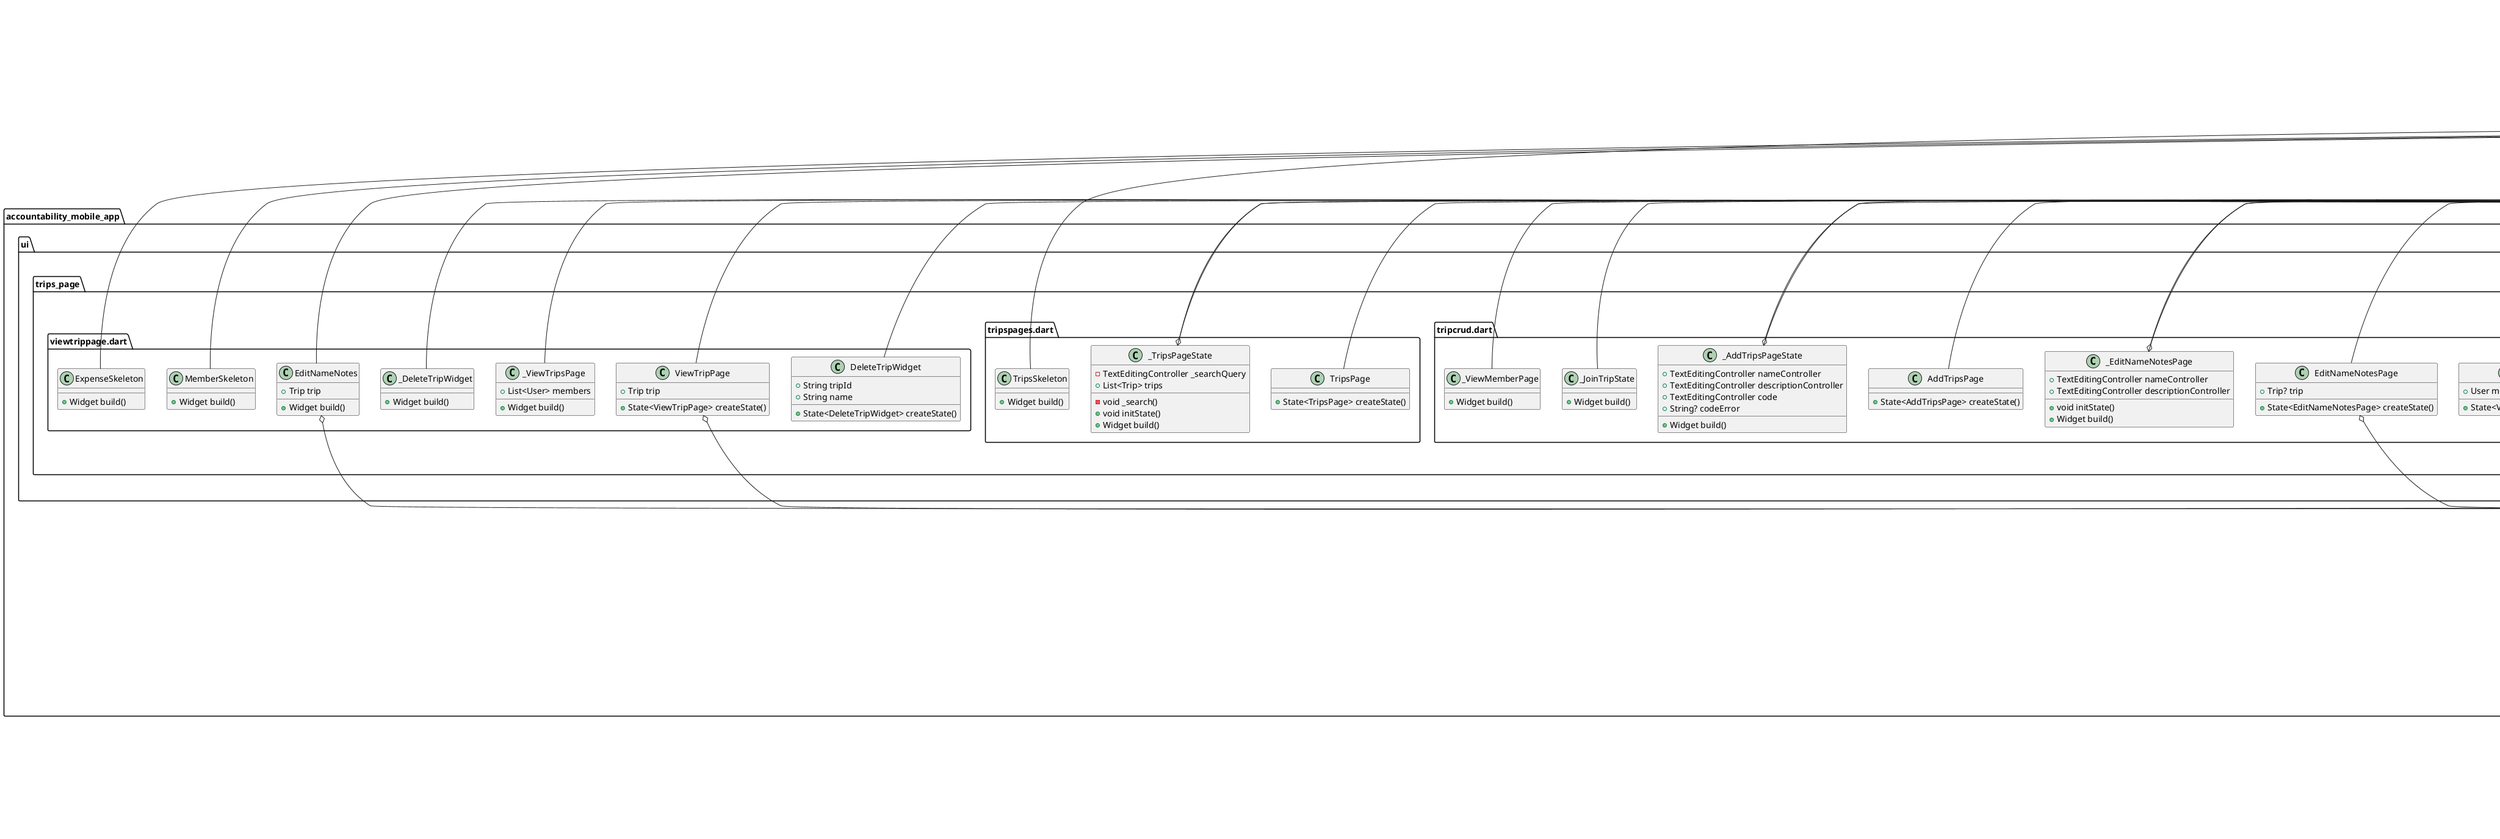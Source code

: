 @startuml
set namespaceSeparator ::

class "accountability_mobile_app::globals.dart::Globals" {
  {static} +FlutterSecureStorage storage
  {static} -User? _user
  {static} +User? user
}

"accountability_mobile_app::globals.dart::Globals" o-- "flutter_secure_storage::flutter_secure_storage.dart::FlutterSecureStorage"
"accountability_mobile_app::globals.dart::Globals" o-- "accountability_mobile_app::models::User.dart::User"

class "accountability_mobile_app::main.dart::ConsistentApp" {
  {static} -String _title
  {static} +ColorScheme colorScheme
  +Widget build()
}

"accountability_mobile_app::main.dart::ConsistentApp" o-- "flutter::src::material::color_scheme.dart::ColorScheme"
"flutter::src::widgets::framework.dart::StatelessWidget" <|-- "accountability_mobile_app::main.dart::ConsistentApp"

class "accountability_mobile_app::models::Expense.dart::Expense" {
  +String id
  +String name
  +String description
  +String? tripId
  +double? cost
  +List<String> memberIds
  +Map<String, dynamic> toJson()
}

class "accountability_mobile_app::models::Trip.dart::Trip" {
  +String id
  +String name
  +String description
  +List<String> memberIds
  +String leaderId
  +String inviteCode
  +Map<String, dynamic> toJson()
}

class "accountability_mobile_app::models::User.dart::User" {
  +String? userId
  +String name
  +String email
  +String? bio
  +bool? isLeader
  +Map<String, dynamic> toJson()
}

class "accountability_mobile_app::models::UserManager.dart::UserManager" {
  {static} -FlutterSecureStorage _storage
  {static} +dynamic saveJwt()
  {static} +dynamic getJwt()
  {static} +dynamic deleteJwt()
}

"accountability_mobile_app::models::UserManager.dart::UserManager" o-- "flutter_secure_storage::flutter_secure_storage.dart::FlutterSecureStorage"

class "accountability_mobile_app::ui::home_page::homepage.dart::HomePage" {
  +State<HomePage> createState()
}

"flutter::src::widgets::framework.dart::StatefulWidget" <|-- "accountability_mobile_app::ui::home_page::homepage.dart::HomePage"

class "accountability_mobile_app::ui::home_page::homepage.dart::_HomePage" {
  +int selectedIndex
  -List<Widget> _tabs
  +Widget build()
}

"flutter::src::widgets::framework.dart::State" <|-- "accountability_mobile_app::ui::home_page::homepage.dart::_HomePage"

class "accountability_mobile_app::ui::landing_page::forgot_password.dart::ForgotPasswordDialog" {
  +State<ForgotPasswordDialog> createState()
}

"flutter::src::widgets::framework.dart::StatefulWidget" <|-- "accountability_mobile_app::ui::landing_page::forgot_password.dart::ForgotPasswordDialog"

class "accountability_mobile_app::ui::landing_page::forgot_password.dart::_ForgotPasswordDialogState" {
  +TextEditingController recoveryEmail
  +String? recoveryEmailError
  +void initState()
  +void dispose()
  +Widget build()
}

"accountability_mobile_app::ui::landing_page::forgot_password.dart::_ForgotPasswordDialogState" o-- "flutter::src::widgets::editable_text.dart::TextEditingController"
"flutter::src::widgets::framework.dart::State" <|-- "accountability_mobile_app::ui::landing_page::forgot_password.dart::_ForgotPasswordDialogState"

class "accountability_mobile_app::ui::landing_page::login.dart::LoginPage" {
  +State<LoginPage> createState()
}

"flutter::src::widgets::framework.dart::StatefulWidget" <|-- "accountability_mobile_app::ui::landing_page::login.dart::LoginPage"

class "accountability_mobile_app::ui::landing_page::login.dart::_LoginPage" {
  +TextEditingController email
  +TextEditingController password
  +String? emailError
  +String? passwordError
  +void initState()
  +void dispose()
  +Widget build()
}

"accountability_mobile_app::ui::landing_page::login.dart::_LoginPage" o-- "flutter::src::widgets::editable_text.dart::TextEditingController"
"flutter::src::widgets::framework.dart::State" <|-- "accountability_mobile_app::ui::landing_page::login.dart::_LoginPage"

class "accountability_mobile_app::ui::landing_page::login.dart::LoginCredentials" {
  +TextEditingController email
  +TextEditingController password
  +String? emailError
  +String? passwordError
  +Widget build()
}

"accountability_mobile_app::ui::landing_page::login.dart::LoginCredentials" o-- "flutter::src::widgets::editable_text.dart::TextEditingController"
"flutter::src::widgets::framework.dart::StatelessWidget" <|-- "accountability_mobile_app::ui::landing_page::login.dart::LoginCredentials"

class "accountability_mobile_app::ui::landing_page::register.dart::RegisterPage" {
  +State<RegisterPage> createState()
}

"flutter::src::widgets::framework.dart::StatefulWidget" <|-- "accountability_mobile_app::ui::landing_page::register.dart::RegisterPage"

class "accountability_mobile_app::ui::landing_page::register.dart::_RegisterPage" {
  +TextEditingController name
  +TextEditingController email
  +TextEditingController password
  +String? passwordError
  +String? emailError
  +String? nameError
  -OverlayEntry? _overlayEntry
  +void initState()
  +void dispose()
  +Widget build()
}

"accountability_mobile_app::ui::landing_page::register.dart::_RegisterPage" o-- "flutter::src::widgets::editable_text.dart::TextEditingController"
"accountability_mobile_app::ui::landing_page::register.dart::_RegisterPage" o-- "flutter::src::widgets::overlay.dart::OverlayEntry"
"flutter::src::widgets::framework.dart::State" <|-- "accountability_mobile_app::ui::landing_page::register.dart::_RegisterPage"

class "accountability_mobile_app::ui::landing_page::register.dart::RegisterCredentials" {
  +TextEditingController name
  +TextEditingController email
  +TextEditingController password
  +String? emailError
  +String? nameError
  +String? passwordError
  +Widget build()
}

"accountability_mobile_app::ui::landing_page::register.dart::RegisterCredentials" o-- "flutter::src::widgets::editable_text.dart::TextEditingController"
"flutter::src::widgets::framework.dart::StatelessWidget" <|-- "accountability_mobile_app::ui::landing_page::register.dart::RegisterCredentials"

class "accountability_mobile_app::ui::trips_page::expensecrud.dart::ViewExpensePage" {
  +Expense expense
  +List<User> allMembers
  +State<ViewExpensePage> createState()
}

"accountability_mobile_app::ui::trips_page::expensecrud.dart::ViewExpensePage" o-- "accountability_mobile_app::models::Expense.dart::Expense"
"flutter::src::widgets::framework.dart::StatefulWidget" <|-- "accountability_mobile_app::ui::trips_page::expensecrud.dart::ViewExpensePage"

class "accountability_mobile_app::ui::trips_page::expensecrud.dart::_ViewExpensePage" {
  +List<User>? expenseMembers
  +String payerName
  +void initState()
  +Widget build()
}

"flutter::src::widgets::framework.dart::State" <|-- "accountability_mobile_app::ui::trips_page::expensecrud.dart::_ViewExpensePage"

class "accountability_mobile_app::ui::trips_page::expensecrud.dart::EditExpenseNameNotesPage" {
  +Expense? expense
  +State<EditExpenseNameNotesPage> createState()
}

"accountability_mobile_app::ui::trips_page::expensecrud.dart::EditExpenseNameNotesPage" o-- "accountability_mobile_app::models::Expense.dart::Expense"
"flutter::src::widgets::framework.dart::StatefulWidget" <|-- "accountability_mobile_app::ui::trips_page::expensecrud.dart::EditExpenseNameNotesPage"

class "accountability_mobile_app::ui::trips_page::expensecrud.dart::_EditExpenseNameNotesPage" {
  +TextEditingController nameController
  +TextEditingController descriptionController
  +void initState()
  +Widget build()
}

"accountability_mobile_app::ui::trips_page::expensecrud.dart::_EditExpenseNameNotesPage" o-- "flutter::src::widgets::editable_text.dart::TextEditingController"
"flutter::src::widgets::framework.dart::State" <|-- "accountability_mobile_app::ui::trips_page::expensecrud.dart::_EditExpenseNameNotesPage"

class "accountability_mobile_app::ui::trips_page::expensecrud.dart::EditExpenseCost" {
  +Expense? expense
  +State<EditExpenseCost> createState()
}

"accountability_mobile_app::ui::trips_page::expensecrud.dart::EditExpenseCost" o-- "accountability_mobile_app::models::Expense.dart::Expense"
"flutter::src::widgets::framework.dart::StatefulWidget" <|-- "accountability_mobile_app::ui::trips_page::expensecrud.dart::EditExpenseCost"

class "accountability_mobile_app::ui::trips_page::expensecrud.dart::_EditExpenseCost" {
  +TextEditingController costController
  +String? costError
  +void initState()
  +Widget build()
}

"accountability_mobile_app::ui::trips_page::expensecrud.dart::_EditExpenseCost" o-- "flutter::src::widgets::editable_text.dart::TextEditingController"
"flutter::src::widgets::framework.dart::State" <|-- "accountability_mobile_app::ui::trips_page::expensecrud.dart::_EditExpenseCost"

class "accountability_mobile_app::ui::trips_page::expensecrud.dart::AddExpensePage" {
  +String tripId
  +List<User> members
  +State<AddExpensePage> createState()
}

"flutter::src::widgets::framework.dart::StatefulWidget" <|-- "accountability_mobile_app::ui::trips_page::expensecrud.dart::AddExpensePage"

class "accountability_mobile_app::ui::trips_page::expensecrud.dart::_AddExpensePageState" {
  +TextEditingController nameController
  +String? nameError
  +TextEditingController descriptionController
  +TextEditingController costController
  +String? costError
  +List<bool> isChecked
  +void initState()
  +Widget build()
}

"accountability_mobile_app::ui::trips_page::expensecrud.dart::_AddExpensePageState" o-- "flutter::src::widgets::editable_text.dart::TextEditingController"
"flutter::src::widgets::framework.dart::State" <|-- "accountability_mobile_app::ui::trips_page::expensecrud.dart::_AddExpensePageState"

class "accountability_mobile_app::ui::trips_page::expensecrud.dart::DeleteExpenseWidget" {
  +String expenseId
  +String name
  +State<DeleteExpenseWidget> createState()
}

"flutter::src::widgets::framework.dart::StatefulWidget" <|-- "accountability_mobile_app::ui::trips_page::expensecrud.dart::DeleteExpenseWidget"

class "accountability_mobile_app::ui::trips_page::expensecrud.dart::_DeleteExpenseWidget" {
  +Widget build()
}

"flutter::src::widgets::framework.dart::State" <|-- "accountability_mobile_app::ui::trips_page::expensecrud.dart::_DeleteExpenseWidget"

class "accountability_mobile_app::ui::trips_page::profilepage.dart::ProfilePage" {
  +Widget build()
}

"flutter::src::widgets::framework.dart::StatelessWidget" <|-- "accountability_mobile_app::ui::trips_page::profilepage.dart::ProfilePage"

class "accountability_mobile_app::ui::trips_page::profilepage.dart::EditProfile" {
  +String credType
  +String? intiCred
  +State<EditProfile> createState()
}

"flutter::src::widgets::framework.dart::StatefulWidget" <|-- "accountability_mobile_app::ui::trips_page::profilepage.dart::EditProfile"

class "accountability_mobile_app::ui::trips_page::profilepage.dart::_EditProfile" {
  +TextEditingController credentialController
  +String? credentialError
  {static} +dynamic update()
  +void initState()
  +void validateCred()
  +Widget build()
}

"accountability_mobile_app::ui::trips_page::profilepage.dart::_EditProfile" o-- "flutter::src::widgets::editable_text.dart::TextEditingController"
"flutter::src::widgets::framework.dart::State" <|-- "accountability_mobile_app::ui::trips_page::profilepage.dart::_EditProfile"

class "accountability_mobile_app::ui::trips_page::tripcrud.dart::AddTripsPage" {
  +State<AddTripsPage> createState()
}

"flutter::src::widgets::framework.dart::StatefulWidget" <|-- "accountability_mobile_app::ui::trips_page::tripcrud.dart::AddTripsPage"

class "accountability_mobile_app::ui::trips_page::tripcrud.dart::_AddTripsPageState" {
  +TextEditingController nameController
  +TextEditingController descriptionController
  +TextEditingController code
  +String? codeError
  +Widget build()
}

"accountability_mobile_app::ui::trips_page::tripcrud.dart::_AddTripsPageState" o-- "flutter::src::widgets::editable_text.dart::TextEditingController"
"flutter::src::widgets::framework.dart::State" <|-- "accountability_mobile_app::ui::trips_page::tripcrud.dart::_AddTripsPageState"

class "accountability_mobile_app::ui::trips_page::tripcrud.dart::JoinTrip" {
  +TextEditingController code
  +String? codeError
  +State<JoinTrip> createState()
}

"accountability_mobile_app::ui::trips_page::tripcrud.dart::JoinTrip" o-- "flutter::src::widgets::editable_text.dart::TextEditingController"
"flutter::src::widgets::framework.dart::StatefulWidget" <|-- "accountability_mobile_app::ui::trips_page::tripcrud.dart::JoinTrip"

class "accountability_mobile_app::ui::trips_page::tripcrud.dart::_JoinTripState" {
  +Widget build()
}

"flutter::src::widgets::framework.dart::State" <|-- "accountability_mobile_app::ui::trips_page::tripcrud.dart::_JoinTripState"

class "accountability_mobile_app::ui::trips_page::tripcrud.dart::EditNameNotesPage" {
  +Trip? trip
  +State<EditNameNotesPage> createState()
}

"accountability_mobile_app::ui::trips_page::tripcrud.dart::EditNameNotesPage" o-- "accountability_mobile_app::models::Trip.dart::Trip"
"flutter::src::widgets::framework.dart::StatefulWidget" <|-- "accountability_mobile_app::ui::trips_page::tripcrud.dart::EditNameNotesPage"

class "accountability_mobile_app::ui::trips_page::tripcrud.dart::_EditNameNotesPage" {
  +TextEditingController nameController
  +TextEditingController descriptionController
  +void initState()
  +Widget build()
}

"accountability_mobile_app::ui::trips_page::tripcrud.dart::_EditNameNotesPage" o-- "flutter::src::widgets::editable_text.dart::TextEditingController"
"flutter::src::widgets::framework.dart::State" <|-- "accountability_mobile_app::ui::trips_page::tripcrud.dart::_EditNameNotesPage"

class "accountability_mobile_app::ui::trips_page::tripcrud.dart::ViewMemberPage" {
  +User member
  +State<ViewMemberPage> createState()
}

"accountability_mobile_app::ui::trips_page::tripcrud.dart::ViewMemberPage" o-- "accountability_mobile_app::models::User.dart::User"
"flutter::src::widgets::framework.dart::StatefulWidget" <|-- "accountability_mobile_app::ui::trips_page::tripcrud.dart::ViewMemberPage"

class "accountability_mobile_app::ui::trips_page::tripcrud.dart::_ViewMemberPage" {
  +Widget build()
}

"flutter::src::widgets::framework.dart::State" <|-- "accountability_mobile_app::ui::trips_page::tripcrud.dart::_ViewMemberPage"

class "accountability_mobile_app::ui::trips_page::tripspages.dart::TripsPage" {
  +State<TripsPage> createState()
}

"flutter::src::widgets::framework.dart::StatefulWidget" <|-- "accountability_mobile_app::ui::trips_page::tripspages.dart::TripsPage"

class "accountability_mobile_app::ui::trips_page::tripspages.dart::_TripsPageState" {
  -TextEditingController _searchQuery
  +List<Trip> trips
  -void _search()
  +void initState()
  +Widget build()
}

"accountability_mobile_app::ui::trips_page::tripspages.dart::_TripsPageState" o-- "flutter::src::widgets::editable_text.dart::TextEditingController"
"flutter::src::widgets::framework.dart::State" <|-- "accountability_mobile_app::ui::trips_page::tripspages.dart::_TripsPageState"

class "accountability_mobile_app::ui::trips_page::tripspages.dart::TripsSkeleton" {
  +Widget build()
}

"flutter::src::widgets::framework.dart::StatelessWidget" <|-- "accountability_mobile_app::ui::trips_page::tripspages.dart::TripsSkeleton"

class "accountability_mobile_app::ui::trips_page::viewtrippage.dart::ViewTripPage" {
  +Trip trip
  +State<ViewTripPage> createState()
}

"accountability_mobile_app::ui::trips_page::viewtrippage.dart::ViewTripPage" o-- "accountability_mobile_app::models::Trip.dart::Trip"
"flutter::src::widgets::framework.dart::StatefulWidget" <|-- "accountability_mobile_app::ui::trips_page::viewtrippage.dart::ViewTripPage"

class "accountability_mobile_app::ui::trips_page::viewtrippage.dart::_ViewTripsPage" {
  +List<User> members
  +Widget build()
}

"flutter::src::widgets::framework.dart::State" <|-- "accountability_mobile_app::ui::trips_page::viewtrippage.dart::_ViewTripsPage"

class "accountability_mobile_app::ui::trips_page::viewtrippage.dart::MemberSkeleton" {
  +Widget build()
}

"flutter::src::widgets::framework.dart::StatelessWidget" <|-- "accountability_mobile_app::ui::trips_page::viewtrippage.dart::MemberSkeleton"

class "accountability_mobile_app::ui::trips_page::viewtrippage.dart::ExpenseSkeleton" {
  +Widget build()
}

"flutter::src::widgets::framework.dart::StatelessWidget" <|-- "accountability_mobile_app::ui::trips_page::viewtrippage.dart::ExpenseSkeleton"

class "accountability_mobile_app::ui::trips_page::viewtrippage.dart::EditNameNotes" {
  +Trip trip
  +Widget build()
}

"accountability_mobile_app::ui::trips_page::viewtrippage.dart::EditNameNotes" o-- "accountability_mobile_app::models::Trip.dart::Trip"
"flutter::src::widgets::framework.dart::StatelessWidget" <|-- "accountability_mobile_app::ui::trips_page::viewtrippage.dart::EditNameNotes"

class "accountability_mobile_app::ui::trips_page::viewtrippage.dart::DeleteTripWidget" {
  +String tripId
  +String name
  +State<DeleteTripWidget> createState()
}

"flutter::src::widgets::framework.dart::StatefulWidget" <|-- "accountability_mobile_app::ui::trips_page::viewtrippage.dart::DeleteTripWidget"

class "accountability_mobile_app::ui::trips_page::viewtrippage.dart::_DeleteTripWidget" {
  +Widget build()
}

"flutter::src::widgets::framework.dart::State" <|-- "accountability_mobile_app::ui::trips_page::viewtrippage.dart::_DeleteTripWidget"


@enduml
